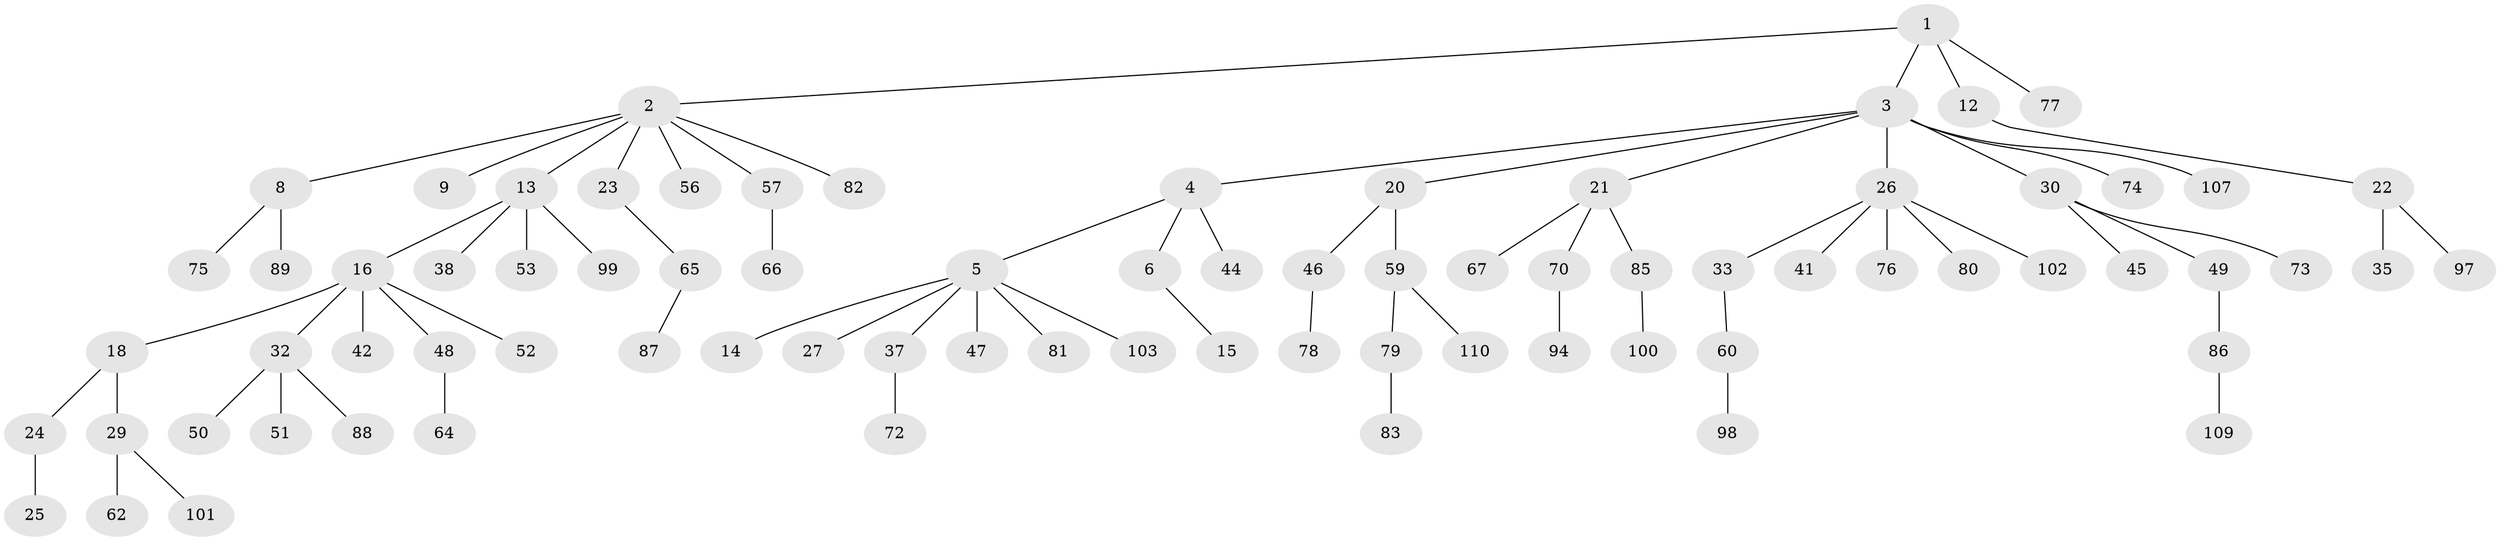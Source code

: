 // Generated by graph-tools (version 1.1) at 2025/52/02/27/25 19:52:11]
// undirected, 79 vertices, 78 edges
graph export_dot {
graph [start="1"]
  node [color=gray90,style=filled];
  1 [super="+106"];
  2 [super="+7"];
  3 [super="+11"];
  4 [super="+19"];
  5 [super="+17"];
  6 [super="+10"];
  8;
  9;
  12 [super="+92"];
  13 [super="+34"];
  14;
  15;
  16 [super="+40"];
  18;
  20;
  21 [super="+31"];
  22 [super="+95"];
  23;
  24;
  25 [super="+68"];
  26 [super="+28"];
  27 [super="+43"];
  29 [super="+39"];
  30 [super="+54"];
  32 [super="+36"];
  33;
  35;
  37 [super="+96"];
  38;
  41 [super="+55"];
  42;
  44;
  45 [super="+63"];
  46 [super="+58"];
  47;
  48 [super="+69"];
  49;
  50;
  51;
  52;
  53;
  56;
  57;
  59 [super="+61"];
  60 [super="+84"];
  62 [super="+105"];
  64;
  65 [super="+71"];
  66 [super="+93"];
  67;
  70 [super="+91"];
  72 [super="+104"];
  73;
  74;
  75;
  76;
  77;
  78;
  79;
  80;
  81;
  82;
  83;
  85;
  86 [super="+108"];
  87 [super="+90"];
  88;
  89;
  94;
  97;
  98;
  99;
  100;
  101;
  102;
  103;
  107;
  109;
  110;
  1 -- 2;
  1 -- 3;
  1 -- 12;
  1 -- 77;
  2 -- 8;
  2 -- 23;
  2 -- 56;
  2 -- 57;
  2 -- 9;
  2 -- 13;
  2 -- 82;
  3 -- 4;
  3 -- 20;
  3 -- 26;
  3 -- 107;
  3 -- 74;
  3 -- 21;
  3 -- 30;
  4 -- 5;
  4 -- 6;
  4 -- 44;
  5 -- 14;
  5 -- 27;
  5 -- 37;
  5 -- 47;
  5 -- 81;
  5 -- 103;
  6 -- 15;
  8 -- 75;
  8 -- 89;
  12 -- 22;
  13 -- 16;
  13 -- 53;
  13 -- 99;
  13 -- 38;
  16 -- 18;
  16 -- 32;
  16 -- 48;
  16 -- 52;
  16 -- 42;
  18 -- 24;
  18 -- 29;
  20 -- 46;
  20 -- 59;
  21 -- 67;
  21 -- 70;
  21 -- 85;
  22 -- 35;
  22 -- 97;
  23 -- 65;
  24 -- 25;
  26 -- 33;
  26 -- 76;
  26 -- 80;
  26 -- 41;
  26 -- 102;
  29 -- 101;
  29 -- 62;
  30 -- 45;
  30 -- 49;
  30 -- 73;
  32 -- 50;
  32 -- 51;
  32 -- 88;
  33 -- 60;
  37 -- 72;
  46 -- 78;
  48 -- 64;
  49 -- 86;
  57 -- 66;
  59 -- 110;
  59 -- 79;
  60 -- 98;
  65 -- 87;
  70 -- 94;
  79 -- 83;
  85 -- 100;
  86 -- 109;
}
